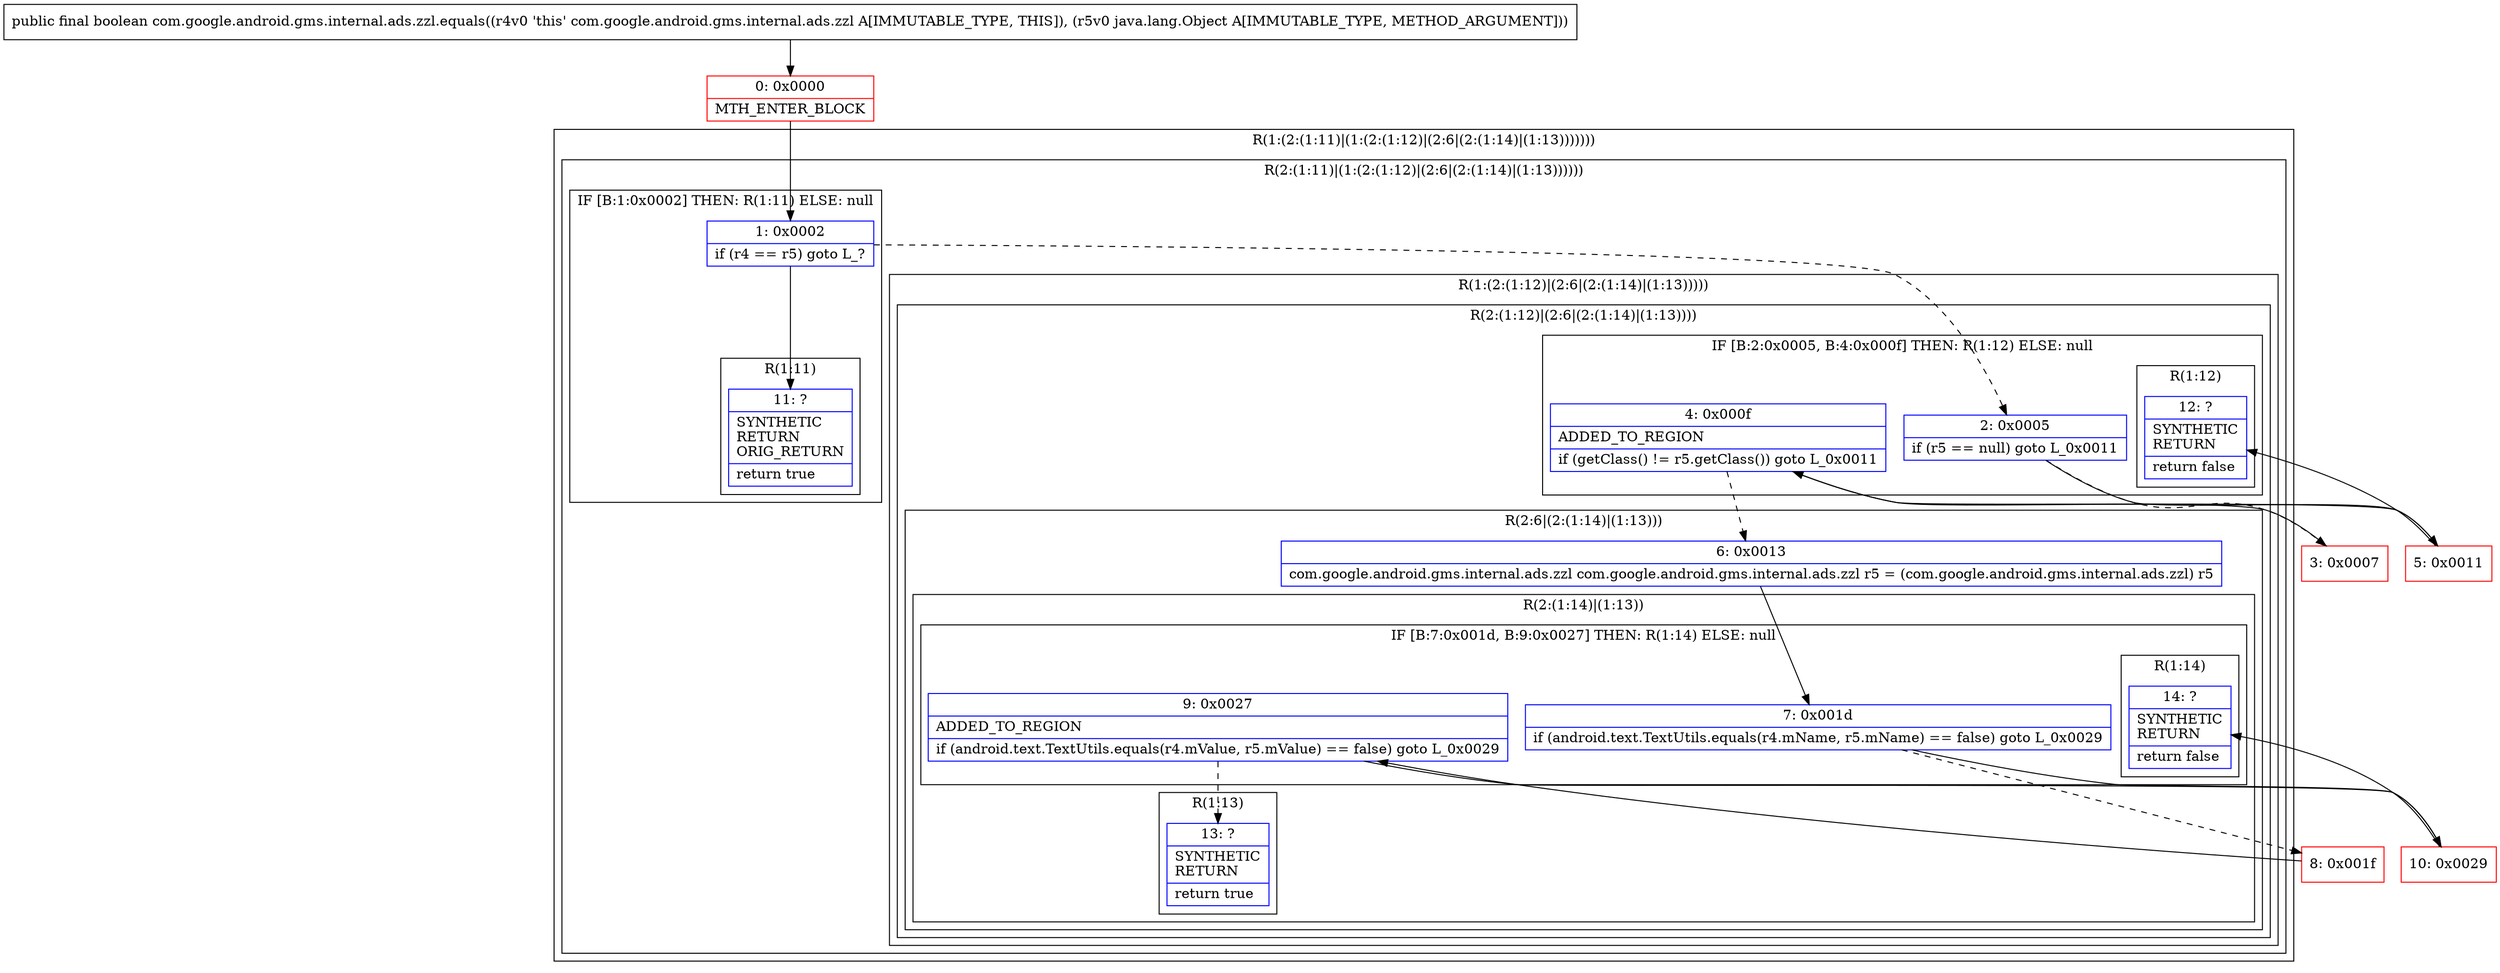 digraph "CFG forcom.google.android.gms.internal.ads.zzl.equals(Ljava\/lang\/Object;)Z" {
subgraph cluster_Region_1008257029 {
label = "R(1:(2:(1:11)|(1:(2:(1:12)|(2:6|(2:(1:14)|(1:13)))))))";
node [shape=record,color=blue];
subgraph cluster_Region_1069549429 {
label = "R(2:(1:11)|(1:(2:(1:12)|(2:6|(2:(1:14)|(1:13))))))";
node [shape=record,color=blue];
subgraph cluster_IfRegion_790508046 {
label = "IF [B:1:0x0002] THEN: R(1:11) ELSE: null";
node [shape=record,color=blue];
Node_1 [shape=record,label="{1\:\ 0x0002|if (r4 == r5) goto L_?\l}"];
subgraph cluster_Region_1952903010 {
label = "R(1:11)";
node [shape=record,color=blue];
Node_11 [shape=record,label="{11\:\ ?|SYNTHETIC\lRETURN\lORIG_RETURN\l|return true\l}"];
}
}
subgraph cluster_Region_239356171 {
label = "R(1:(2:(1:12)|(2:6|(2:(1:14)|(1:13)))))";
node [shape=record,color=blue];
subgraph cluster_Region_822086681 {
label = "R(2:(1:12)|(2:6|(2:(1:14)|(1:13))))";
node [shape=record,color=blue];
subgraph cluster_IfRegion_1867564661 {
label = "IF [B:2:0x0005, B:4:0x000f] THEN: R(1:12) ELSE: null";
node [shape=record,color=blue];
Node_2 [shape=record,label="{2\:\ 0x0005|if (r5 == null) goto L_0x0011\l}"];
Node_4 [shape=record,label="{4\:\ 0x000f|ADDED_TO_REGION\l|if (getClass() != r5.getClass()) goto L_0x0011\l}"];
subgraph cluster_Region_747518210 {
label = "R(1:12)";
node [shape=record,color=blue];
Node_12 [shape=record,label="{12\:\ ?|SYNTHETIC\lRETURN\l|return false\l}"];
}
}
subgraph cluster_Region_534406028 {
label = "R(2:6|(2:(1:14)|(1:13)))";
node [shape=record,color=blue];
Node_6 [shape=record,label="{6\:\ 0x0013|com.google.android.gms.internal.ads.zzl com.google.android.gms.internal.ads.zzl r5 = (com.google.android.gms.internal.ads.zzl) r5\l}"];
subgraph cluster_Region_3023241 {
label = "R(2:(1:14)|(1:13))";
node [shape=record,color=blue];
subgraph cluster_IfRegion_1058430163 {
label = "IF [B:7:0x001d, B:9:0x0027] THEN: R(1:14) ELSE: null";
node [shape=record,color=blue];
Node_7 [shape=record,label="{7\:\ 0x001d|if (android.text.TextUtils.equals(r4.mName, r5.mName) == false) goto L_0x0029\l}"];
Node_9 [shape=record,label="{9\:\ 0x0027|ADDED_TO_REGION\l|if (android.text.TextUtils.equals(r4.mValue, r5.mValue) == false) goto L_0x0029\l}"];
subgraph cluster_Region_830444881 {
label = "R(1:14)";
node [shape=record,color=blue];
Node_14 [shape=record,label="{14\:\ ?|SYNTHETIC\lRETURN\l|return false\l}"];
}
}
subgraph cluster_Region_1484099173 {
label = "R(1:13)";
node [shape=record,color=blue];
Node_13 [shape=record,label="{13\:\ ?|SYNTHETIC\lRETURN\l|return true\l}"];
}
}
}
}
}
}
}
Node_0 [shape=record,color=red,label="{0\:\ 0x0000|MTH_ENTER_BLOCK\l}"];
Node_3 [shape=record,color=red,label="{3\:\ 0x0007}"];
Node_5 [shape=record,color=red,label="{5\:\ 0x0011}"];
Node_8 [shape=record,color=red,label="{8\:\ 0x001f}"];
Node_10 [shape=record,color=red,label="{10\:\ 0x0029}"];
MethodNode[shape=record,label="{public final boolean com.google.android.gms.internal.ads.zzl.equals((r4v0 'this' com.google.android.gms.internal.ads.zzl A[IMMUTABLE_TYPE, THIS]), (r5v0 java.lang.Object A[IMMUTABLE_TYPE, METHOD_ARGUMENT])) }"];
MethodNode -> Node_0;
Node_1 -> Node_2[style=dashed];
Node_1 -> Node_11;
Node_2 -> Node_3[style=dashed];
Node_2 -> Node_5;
Node_4 -> Node_5;
Node_4 -> Node_6[style=dashed];
Node_6 -> Node_7;
Node_7 -> Node_8[style=dashed];
Node_7 -> Node_10;
Node_9 -> Node_10;
Node_9 -> Node_13[style=dashed];
Node_0 -> Node_1;
Node_3 -> Node_4;
Node_5 -> Node_12;
Node_8 -> Node_9;
Node_10 -> Node_14;
}

